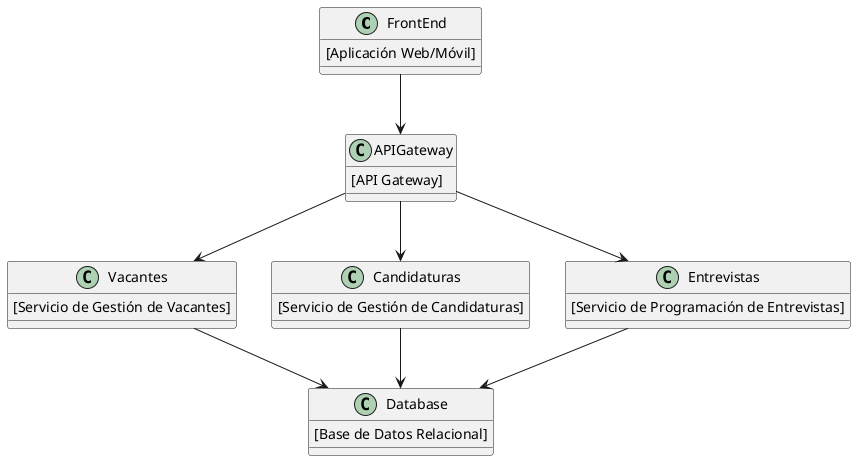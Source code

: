 @startuml
!define RECTANGLE class

' Definición de componentes
RECTANGLE FrontEnd {
  [Aplicación Web/Móvil]
}
RECTANGLE APIGateway {
  [API Gateway]
}
RECTANGLE Vacantes {
  [Servicio de Gestión de Vacantes]
}
RECTANGLE Candidaturas {
  [Servicio de Gestión de Candidaturas]
}
RECTANGLE Entrevistas {
  [Servicio de Programación de Entrevistas]
}
RECTANGLE Database {
  [Base de Datos Relacional]
}

' Conexiones
FrontEnd --> APIGateway
APIGateway --> Vacantes
APIGateway --> Candidaturas
APIGateway --> Entrevistas
Vacantes --> Database
Candidaturas --> Database
Entrevistas --> Database

@enduml